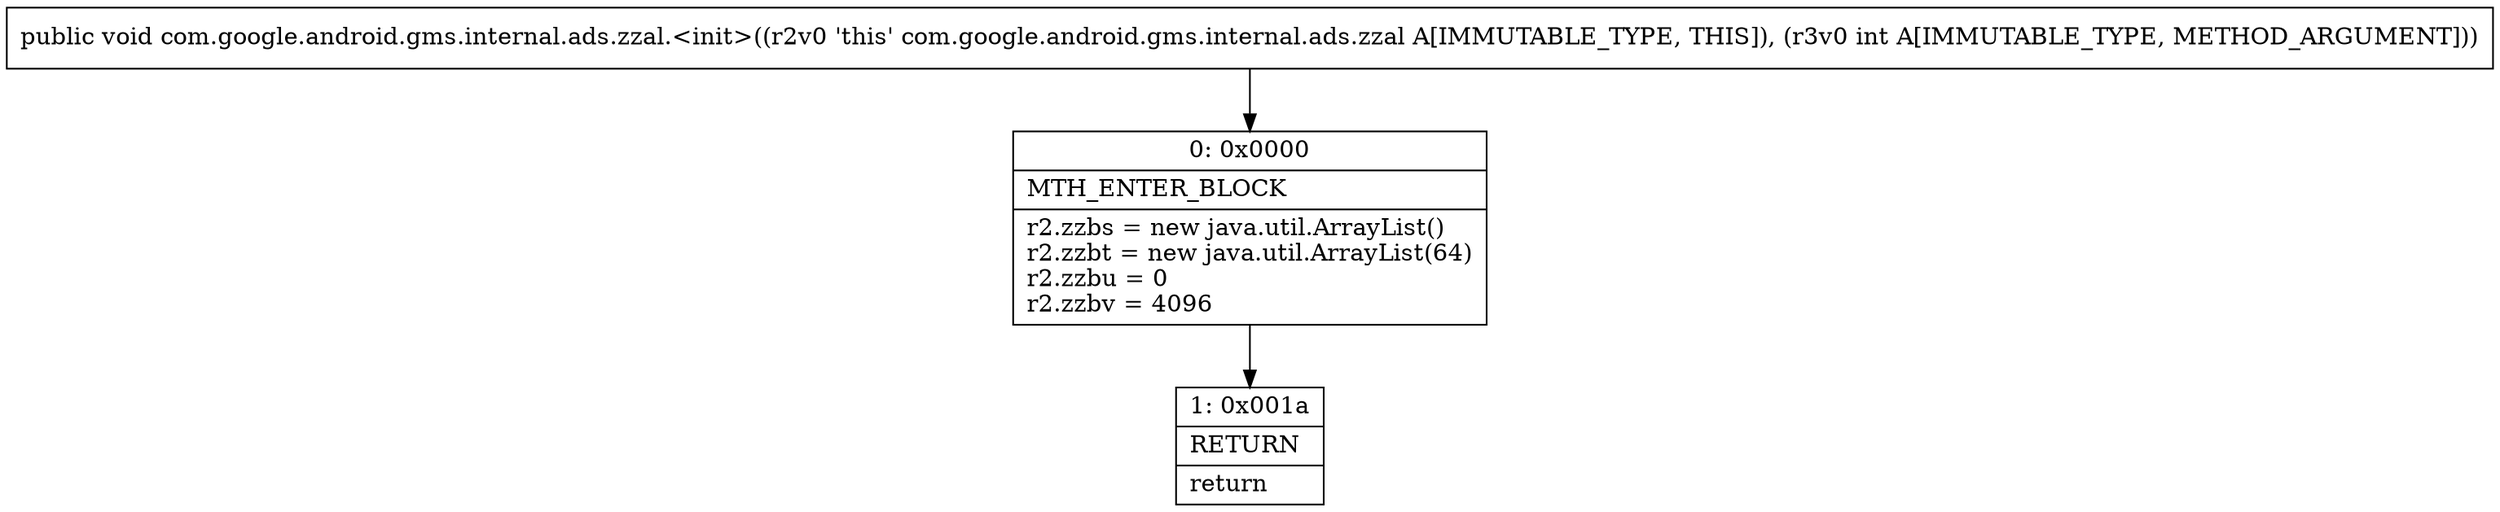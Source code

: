 digraph "CFG forcom.google.android.gms.internal.ads.zzal.\<init\>(I)V" {
Node_0 [shape=record,label="{0\:\ 0x0000|MTH_ENTER_BLOCK\l|r2.zzbs = new java.util.ArrayList()\lr2.zzbt = new java.util.ArrayList(64)\lr2.zzbu = 0\lr2.zzbv = 4096\l}"];
Node_1 [shape=record,label="{1\:\ 0x001a|RETURN\l|return\l}"];
MethodNode[shape=record,label="{public void com.google.android.gms.internal.ads.zzal.\<init\>((r2v0 'this' com.google.android.gms.internal.ads.zzal A[IMMUTABLE_TYPE, THIS]), (r3v0 int A[IMMUTABLE_TYPE, METHOD_ARGUMENT])) }"];
MethodNode -> Node_0;
Node_0 -> Node_1;
}

